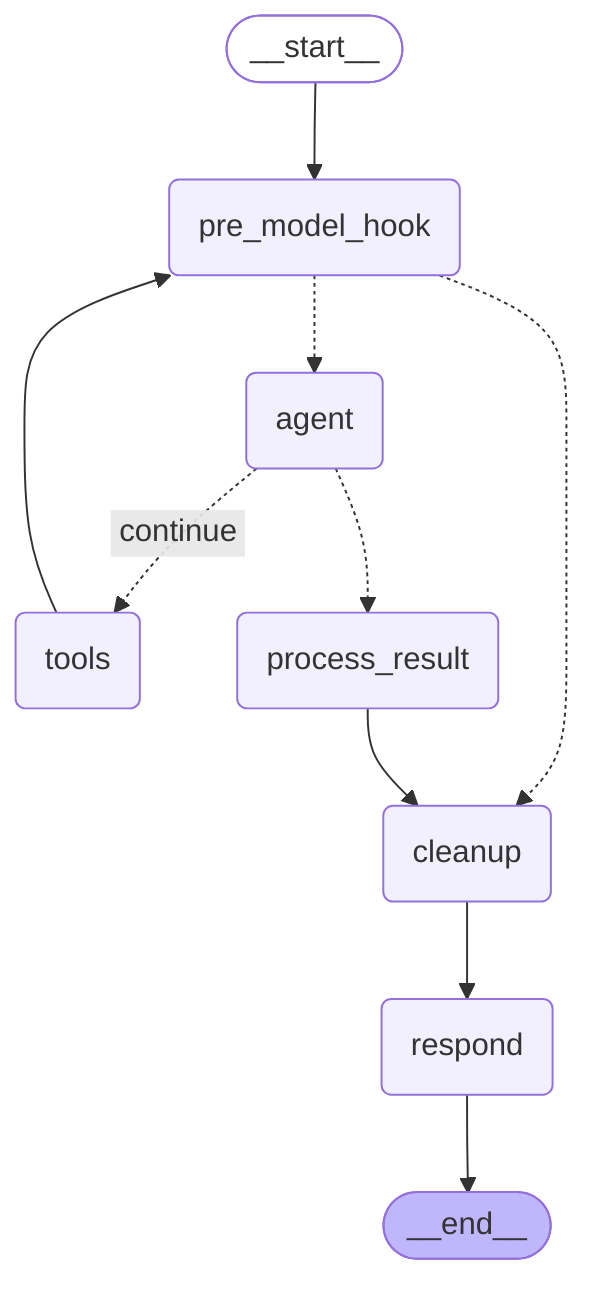 ---
config:
  flowchart:
    curve: basis
---
graph TD;
	__start__([<p>__start__</p>]):::first
	pre_model_hook(pre_model_hook)
	agent(agent)
	tools(tools)
	process_result(process_result)
	cleanup(cleanup)
	respond(respond)
	__end__([<p>__end__</p>]):::last
	__start__ --> pre_model_hook;
	agent -.-> process_result;
	agent -. &nbsp;continue&nbsp; .-> tools;
	cleanup --> respond;
	pre_model_hook -.-> agent;
	pre_model_hook -.-> cleanup;
	process_result --> cleanup;
	tools --> pre_model_hook;
	respond --> __end__;
	classDef default fill:#f2f0ff,line-height:1.2
	classDef first fill-opacity:0
	classDef last fill:#bfb6fc